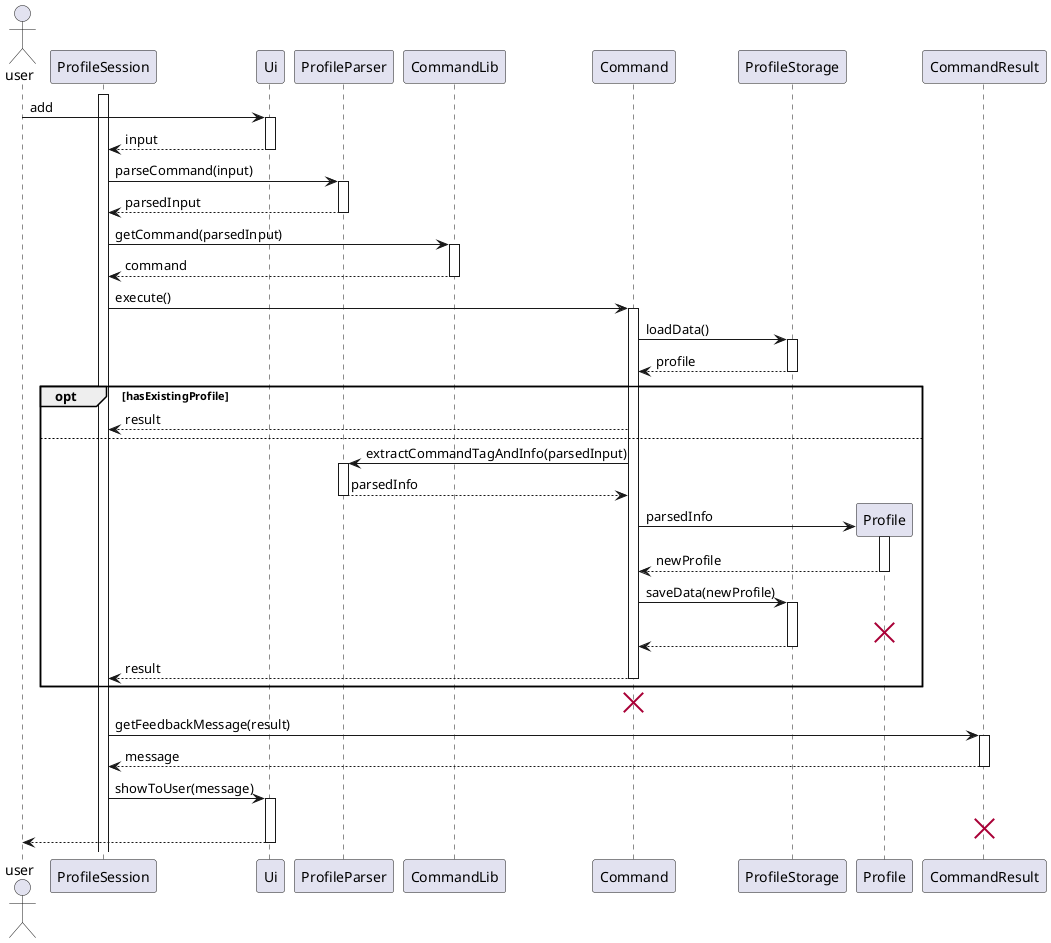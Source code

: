 @startuml


actor user
activate ProfileSession
user -> Ui++ : add
Ui --> ProfileSession -- : input

ProfileSession -> ProfileParser ++ : parseCommand(input)
ProfileParser --> ProfileSession -- : parsedInput

ProfileSession -> CommandLib ++ : getCommand(parsedInput)
CommandLib --> ProfileSession -- : command

ProfileSession -> Command ++ : execute()
Command -> ProfileStorage ++ : loadData()
ProfileStorage --> Command -- : profile

opt hasExistingProfile
    Command --> ProfileSession : result
else
    Command -> ProfileParser ++ : extractCommandTagAndInfo(parsedInput)
    ProfileParser --> Command -- : parsedInfo
    Command -> Profile ** : parsedInfo
    activate Profile
    Profile --> Command -- : newProfile
    Command -> ProfileStorage ++ : saveData(newProfile)
    destroy Profile
    ProfileStorage --> Command --
    Command --> ProfileSession -- : result
end

deactivate Command
destroy Command

ProfileSession -> CommandResult ++ : getFeedbackMessage(result)
CommandResult --> ProfileSession -- : message
ProfileSession -> Ui ++ : showToUser(message)
destroy CommandResult
Ui --> user
deactivate Ui
@enduml
